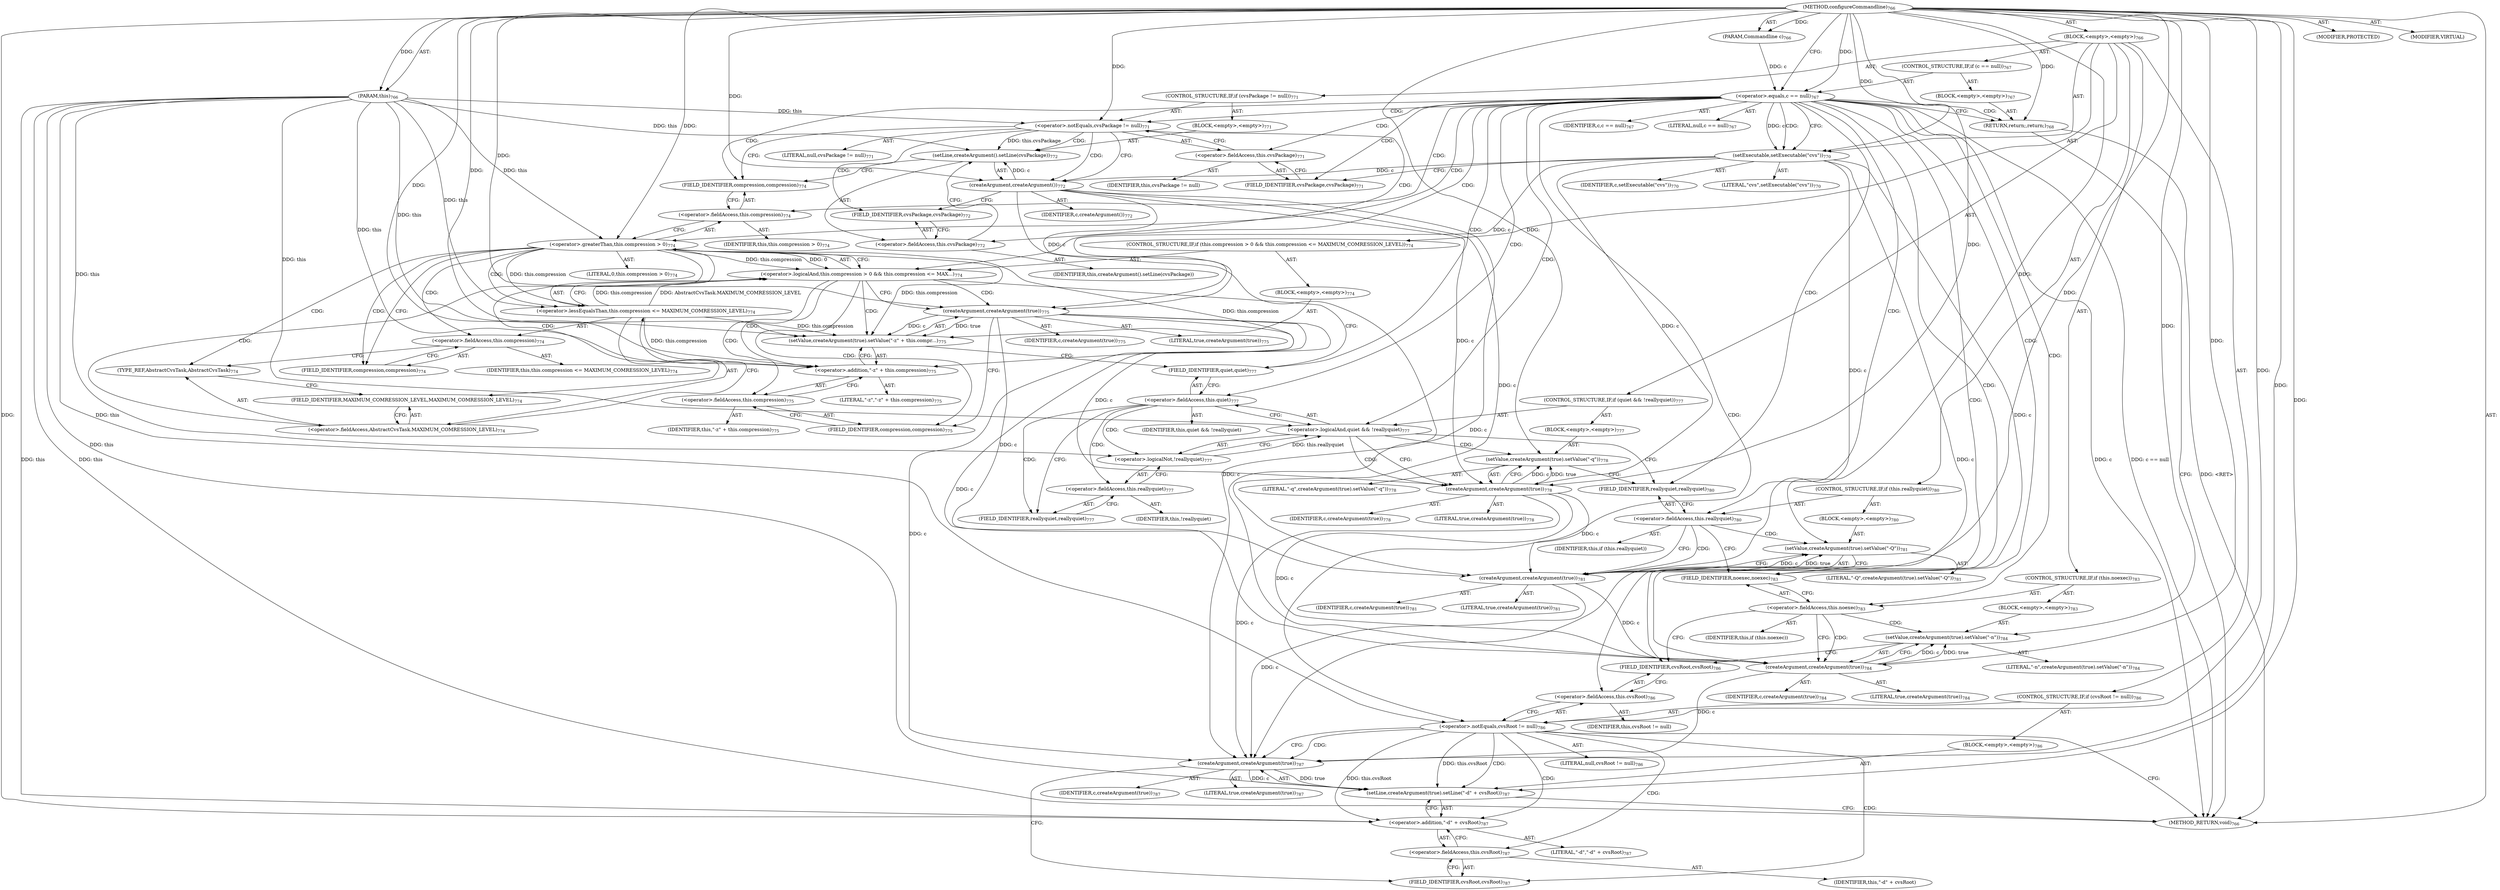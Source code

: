 digraph "configureCommandline" {  
"111669149731" [label = <(METHOD,configureCommandline)<SUB>766</SUB>> ]
"115964117021" [label = <(PARAM,this)<SUB>766</SUB>> ]
"115964117056" [label = <(PARAM,Commandline c)<SUB>766</SUB>> ]
"25769803880" [label = <(BLOCK,&lt;empty&gt;,&lt;empty&gt;)<SUB>766</SUB>> ]
"47244640311" [label = <(CONTROL_STRUCTURE,IF,if (c == null))<SUB>767</SUB>> ]
"30064771443" [label = <(&lt;operator&gt;.equals,c == null)<SUB>767</SUB>> ]
"68719477056" [label = <(IDENTIFIER,c,c == null)<SUB>767</SUB>> ]
"90194313281" [label = <(LITERAL,null,c == null)<SUB>767</SUB>> ]
"25769803881" [label = <(BLOCK,&lt;empty&gt;,&lt;empty&gt;)<SUB>767</SUB>> ]
"146028888075" [label = <(RETURN,return;,return;)<SUB>768</SUB>> ]
"30064771444" [label = <(setExecutable,setExecutable(&quot;cvs&quot;))<SUB>770</SUB>> ]
"68719477057" [label = <(IDENTIFIER,c,setExecutable(&quot;cvs&quot;))<SUB>770</SUB>> ]
"90194313282" [label = <(LITERAL,&quot;cvs&quot;,setExecutable(&quot;cvs&quot;))<SUB>770</SUB>> ]
"47244640312" [label = <(CONTROL_STRUCTURE,IF,if (cvsPackage != null))<SUB>771</SUB>> ]
"30064771445" [label = <(&lt;operator&gt;.notEquals,cvsPackage != null)<SUB>771</SUB>> ]
"30064771446" [label = <(&lt;operator&gt;.fieldAccess,this.cvsPackage)<SUB>771</SUB>> ]
"68719477058" [label = <(IDENTIFIER,this,cvsPackage != null)> ]
"55834574943" [label = <(FIELD_IDENTIFIER,cvsPackage,cvsPackage)<SUB>771</SUB>> ]
"90194313283" [label = <(LITERAL,null,cvsPackage != null)<SUB>771</SUB>> ]
"25769803882" [label = <(BLOCK,&lt;empty&gt;,&lt;empty&gt;)<SUB>771</SUB>> ]
"30064771447" [label = <(setLine,createArgument().setLine(cvsPackage))<SUB>772</SUB>> ]
"30064771448" [label = <(createArgument,createArgument())<SUB>772</SUB>> ]
"68719477059" [label = <(IDENTIFIER,c,createArgument())<SUB>772</SUB>> ]
"30064771449" [label = <(&lt;operator&gt;.fieldAccess,this.cvsPackage)<SUB>772</SUB>> ]
"68719477060" [label = <(IDENTIFIER,this,createArgument().setLine(cvsPackage))> ]
"55834574944" [label = <(FIELD_IDENTIFIER,cvsPackage,cvsPackage)<SUB>772</SUB>> ]
"47244640313" [label = <(CONTROL_STRUCTURE,IF,if (this.compression &gt; 0 &amp;&amp; this.compression &lt;= MAXIMUM_COMRESSION_LEVEL))<SUB>774</SUB>> ]
"30064771450" [label = <(&lt;operator&gt;.logicalAnd,this.compression &gt; 0 &amp;&amp; this.compression &lt;= MAX...)<SUB>774</SUB>> ]
"30064771451" [label = <(&lt;operator&gt;.greaterThan,this.compression &gt; 0)<SUB>774</SUB>> ]
"30064771452" [label = <(&lt;operator&gt;.fieldAccess,this.compression)<SUB>774</SUB>> ]
"68719476803" [label = <(IDENTIFIER,this,this.compression &gt; 0)<SUB>774</SUB>> ]
"55834574945" [label = <(FIELD_IDENTIFIER,compression,compression)<SUB>774</SUB>> ]
"90194313284" [label = <(LITERAL,0,this.compression &gt; 0)<SUB>774</SUB>> ]
"30064771453" [label = <(&lt;operator&gt;.lessEqualsThan,this.compression &lt;= MAXIMUM_COMRESSION_LEVEL)<SUB>774</SUB>> ]
"30064771454" [label = <(&lt;operator&gt;.fieldAccess,this.compression)<SUB>774</SUB>> ]
"68719476804" [label = <(IDENTIFIER,this,this.compression &lt;= MAXIMUM_COMRESSION_LEVEL)<SUB>774</SUB>> ]
"55834574946" [label = <(FIELD_IDENTIFIER,compression,compression)<SUB>774</SUB>> ]
"30064771455" [label = <(&lt;operator&gt;.fieldAccess,AbstractCvsTask.MAXIMUM_COMRESSION_LEVEL)<SUB>774</SUB>> ]
"180388626434" [label = <(TYPE_REF,AbstractCvsTask,AbstractCvsTask)<SUB>774</SUB>> ]
"55834574947" [label = <(FIELD_IDENTIFIER,MAXIMUM_COMRESSION_LEVEL,MAXIMUM_COMRESSION_LEVEL)<SUB>774</SUB>> ]
"25769803883" [label = <(BLOCK,&lt;empty&gt;,&lt;empty&gt;)<SUB>774</SUB>> ]
"30064771456" [label = <(setValue,createArgument(true).setValue(&quot;-z&quot; + this.compr...)<SUB>775</SUB>> ]
"30064771457" [label = <(createArgument,createArgument(true))<SUB>775</SUB>> ]
"68719477061" [label = <(IDENTIFIER,c,createArgument(true))<SUB>775</SUB>> ]
"90194313285" [label = <(LITERAL,true,createArgument(true))<SUB>775</SUB>> ]
"30064771458" [label = <(&lt;operator&gt;.addition,&quot;-z&quot; + this.compression)<SUB>775</SUB>> ]
"90194313286" [label = <(LITERAL,&quot;-z&quot;,&quot;-z&quot; + this.compression)<SUB>775</SUB>> ]
"30064771459" [label = <(&lt;operator&gt;.fieldAccess,this.compression)<SUB>775</SUB>> ]
"68719476805" [label = <(IDENTIFIER,this,&quot;-z&quot; + this.compression)<SUB>775</SUB>> ]
"55834574948" [label = <(FIELD_IDENTIFIER,compression,compression)<SUB>775</SUB>> ]
"47244640314" [label = <(CONTROL_STRUCTURE,IF,if (quiet &amp;&amp; !reallyquiet))<SUB>777</SUB>> ]
"30064771460" [label = <(&lt;operator&gt;.logicalAnd,quiet &amp;&amp; !reallyquiet)<SUB>777</SUB>> ]
"30064771461" [label = <(&lt;operator&gt;.fieldAccess,this.quiet)<SUB>777</SUB>> ]
"68719477062" [label = <(IDENTIFIER,this,quiet &amp;&amp; !reallyquiet)> ]
"55834574949" [label = <(FIELD_IDENTIFIER,quiet,quiet)<SUB>777</SUB>> ]
"30064771462" [label = <(&lt;operator&gt;.logicalNot,!reallyquiet)<SUB>777</SUB>> ]
"30064771463" [label = <(&lt;operator&gt;.fieldAccess,this.reallyquiet)<SUB>777</SUB>> ]
"68719477063" [label = <(IDENTIFIER,this,!reallyquiet)> ]
"55834574950" [label = <(FIELD_IDENTIFIER,reallyquiet,reallyquiet)<SUB>777</SUB>> ]
"25769803884" [label = <(BLOCK,&lt;empty&gt;,&lt;empty&gt;)<SUB>777</SUB>> ]
"30064771464" [label = <(setValue,createArgument(true).setValue(&quot;-q&quot;))<SUB>778</SUB>> ]
"30064771465" [label = <(createArgument,createArgument(true))<SUB>778</SUB>> ]
"68719477064" [label = <(IDENTIFIER,c,createArgument(true))<SUB>778</SUB>> ]
"90194313287" [label = <(LITERAL,true,createArgument(true))<SUB>778</SUB>> ]
"90194313288" [label = <(LITERAL,&quot;-q&quot;,createArgument(true).setValue(&quot;-q&quot;))<SUB>778</SUB>> ]
"47244640315" [label = <(CONTROL_STRUCTURE,IF,if (this.reallyquiet))<SUB>780</SUB>> ]
"30064771466" [label = <(&lt;operator&gt;.fieldAccess,this.reallyquiet)<SUB>780</SUB>> ]
"68719477065" [label = <(IDENTIFIER,this,if (this.reallyquiet))> ]
"55834574951" [label = <(FIELD_IDENTIFIER,reallyquiet,reallyquiet)<SUB>780</SUB>> ]
"25769803885" [label = <(BLOCK,&lt;empty&gt;,&lt;empty&gt;)<SUB>780</SUB>> ]
"30064771467" [label = <(setValue,createArgument(true).setValue(&quot;-Q&quot;))<SUB>781</SUB>> ]
"30064771468" [label = <(createArgument,createArgument(true))<SUB>781</SUB>> ]
"68719477066" [label = <(IDENTIFIER,c,createArgument(true))<SUB>781</SUB>> ]
"90194313289" [label = <(LITERAL,true,createArgument(true))<SUB>781</SUB>> ]
"90194313290" [label = <(LITERAL,&quot;-Q&quot;,createArgument(true).setValue(&quot;-Q&quot;))<SUB>781</SUB>> ]
"47244640316" [label = <(CONTROL_STRUCTURE,IF,if (this.noexec))<SUB>783</SUB>> ]
"30064771469" [label = <(&lt;operator&gt;.fieldAccess,this.noexec)<SUB>783</SUB>> ]
"68719477067" [label = <(IDENTIFIER,this,if (this.noexec))> ]
"55834574952" [label = <(FIELD_IDENTIFIER,noexec,noexec)<SUB>783</SUB>> ]
"25769803886" [label = <(BLOCK,&lt;empty&gt;,&lt;empty&gt;)<SUB>783</SUB>> ]
"30064771470" [label = <(setValue,createArgument(true).setValue(&quot;-n&quot;))<SUB>784</SUB>> ]
"30064771471" [label = <(createArgument,createArgument(true))<SUB>784</SUB>> ]
"68719477068" [label = <(IDENTIFIER,c,createArgument(true))<SUB>784</SUB>> ]
"90194313291" [label = <(LITERAL,true,createArgument(true))<SUB>784</SUB>> ]
"90194313292" [label = <(LITERAL,&quot;-n&quot;,createArgument(true).setValue(&quot;-n&quot;))<SUB>784</SUB>> ]
"47244640317" [label = <(CONTROL_STRUCTURE,IF,if (cvsRoot != null))<SUB>786</SUB>> ]
"30064771472" [label = <(&lt;operator&gt;.notEquals,cvsRoot != null)<SUB>786</SUB>> ]
"30064771473" [label = <(&lt;operator&gt;.fieldAccess,this.cvsRoot)<SUB>786</SUB>> ]
"68719477069" [label = <(IDENTIFIER,this,cvsRoot != null)> ]
"55834574953" [label = <(FIELD_IDENTIFIER,cvsRoot,cvsRoot)<SUB>786</SUB>> ]
"90194313293" [label = <(LITERAL,null,cvsRoot != null)<SUB>786</SUB>> ]
"25769803887" [label = <(BLOCK,&lt;empty&gt;,&lt;empty&gt;)<SUB>786</SUB>> ]
"30064771474" [label = <(setLine,createArgument(true).setLine(&quot;-d&quot; + cvsRoot))<SUB>787</SUB>> ]
"30064771475" [label = <(createArgument,createArgument(true))<SUB>787</SUB>> ]
"68719477070" [label = <(IDENTIFIER,c,createArgument(true))<SUB>787</SUB>> ]
"90194313294" [label = <(LITERAL,true,createArgument(true))<SUB>787</SUB>> ]
"30064771476" [label = <(&lt;operator&gt;.addition,&quot;-d&quot; + cvsRoot)<SUB>787</SUB>> ]
"90194313295" [label = <(LITERAL,&quot;-d&quot;,&quot;-d&quot; + cvsRoot)<SUB>787</SUB>> ]
"30064771477" [label = <(&lt;operator&gt;.fieldAccess,this.cvsRoot)<SUB>787</SUB>> ]
"68719477071" [label = <(IDENTIFIER,this,&quot;-d&quot; + cvsRoot)> ]
"55834574954" [label = <(FIELD_IDENTIFIER,cvsRoot,cvsRoot)<SUB>787</SUB>> ]
"133143986272" [label = <(MODIFIER,PROTECTED)> ]
"133143986273" [label = <(MODIFIER,VIRTUAL)> ]
"128849018915" [label = <(METHOD_RETURN,void)<SUB>766</SUB>> ]
  "111669149731" -> "115964117021"  [ label = "AST: "] 
  "111669149731" -> "115964117056"  [ label = "AST: "] 
  "111669149731" -> "25769803880"  [ label = "AST: "] 
  "111669149731" -> "133143986272"  [ label = "AST: "] 
  "111669149731" -> "133143986273"  [ label = "AST: "] 
  "111669149731" -> "128849018915"  [ label = "AST: "] 
  "25769803880" -> "47244640311"  [ label = "AST: "] 
  "25769803880" -> "30064771444"  [ label = "AST: "] 
  "25769803880" -> "47244640312"  [ label = "AST: "] 
  "25769803880" -> "47244640313"  [ label = "AST: "] 
  "25769803880" -> "47244640314"  [ label = "AST: "] 
  "25769803880" -> "47244640315"  [ label = "AST: "] 
  "25769803880" -> "47244640316"  [ label = "AST: "] 
  "25769803880" -> "47244640317"  [ label = "AST: "] 
  "47244640311" -> "30064771443"  [ label = "AST: "] 
  "47244640311" -> "25769803881"  [ label = "AST: "] 
  "30064771443" -> "68719477056"  [ label = "AST: "] 
  "30064771443" -> "90194313281"  [ label = "AST: "] 
  "25769803881" -> "146028888075"  [ label = "AST: "] 
  "30064771444" -> "68719477057"  [ label = "AST: "] 
  "30064771444" -> "90194313282"  [ label = "AST: "] 
  "47244640312" -> "30064771445"  [ label = "AST: "] 
  "47244640312" -> "25769803882"  [ label = "AST: "] 
  "30064771445" -> "30064771446"  [ label = "AST: "] 
  "30064771445" -> "90194313283"  [ label = "AST: "] 
  "30064771446" -> "68719477058"  [ label = "AST: "] 
  "30064771446" -> "55834574943"  [ label = "AST: "] 
  "25769803882" -> "30064771447"  [ label = "AST: "] 
  "30064771447" -> "30064771448"  [ label = "AST: "] 
  "30064771447" -> "30064771449"  [ label = "AST: "] 
  "30064771448" -> "68719477059"  [ label = "AST: "] 
  "30064771449" -> "68719477060"  [ label = "AST: "] 
  "30064771449" -> "55834574944"  [ label = "AST: "] 
  "47244640313" -> "30064771450"  [ label = "AST: "] 
  "47244640313" -> "25769803883"  [ label = "AST: "] 
  "30064771450" -> "30064771451"  [ label = "AST: "] 
  "30064771450" -> "30064771453"  [ label = "AST: "] 
  "30064771451" -> "30064771452"  [ label = "AST: "] 
  "30064771451" -> "90194313284"  [ label = "AST: "] 
  "30064771452" -> "68719476803"  [ label = "AST: "] 
  "30064771452" -> "55834574945"  [ label = "AST: "] 
  "30064771453" -> "30064771454"  [ label = "AST: "] 
  "30064771453" -> "30064771455"  [ label = "AST: "] 
  "30064771454" -> "68719476804"  [ label = "AST: "] 
  "30064771454" -> "55834574946"  [ label = "AST: "] 
  "30064771455" -> "180388626434"  [ label = "AST: "] 
  "30064771455" -> "55834574947"  [ label = "AST: "] 
  "25769803883" -> "30064771456"  [ label = "AST: "] 
  "30064771456" -> "30064771457"  [ label = "AST: "] 
  "30064771456" -> "30064771458"  [ label = "AST: "] 
  "30064771457" -> "68719477061"  [ label = "AST: "] 
  "30064771457" -> "90194313285"  [ label = "AST: "] 
  "30064771458" -> "90194313286"  [ label = "AST: "] 
  "30064771458" -> "30064771459"  [ label = "AST: "] 
  "30064771459" -> "68719476805"  [ label = "AST: "] 
  "30064771459" -> "55834574948"  [ label = "AST: "] 
  "47244640314" -> "30064771460"  [ label = "AST: "] 
  "47244640314" -> "25769803884"  [ label = "AST: "] 
  "30064771460" -> "30064771461"  [ label = "AST: "] 
  "30064771460" -> "30064771462"  [ label = "AST: "] 
  "30064771461" -> "68719477062"  [ label = "AST: "] 
  "30064771461" -> "55834574949"  [ label = "AST: "] 
  "30064771462" -> "30064771463"  [ label = "AST: "] 
  "30064771463" -> "68719477063"  [ label = "AST: "] 
  "30064771463" -> "55834574950"  [ label = "AST: "] 
  "25769803884" -> "30064771464"  [ label = "AST: "] 
  "30064771464" -> "30064771465"  [ label = "AST: "] 
  "30064771464" -> "90194313288"  [ label = "AST: "] 
  "30064771465" -> "68719477064"  [ label = "AST: "] 
  "30064771465" -> "90194313287"  [ label = "AST: "] 
  "47244640315" -> "30064771466"  [ label = "AST: "] 
  "47244640315" -> "25769803885"  [ label = "AST: "] 
  "30064771466" -> "68719477065"  [ label = "AST: "] 
  "30064771466" -> "55834574951"  [ label = "AST: "] 
  "25769803885" -> "30064771467"  [ label = "AST: "] 
  "30064771467" -> "30064771468"  [ label = "AST: "] 
  "30064771467" -> "90194313290"  [ label = "AST: "] 
  "30064771468" -> "68719477066"  [ label = "AST: "] 
  "30064771468" -> "90194313289"  [ label = "AST: "] 
  "47244640316" -> "30064771469"  [ label = "AST: "] 
  "47244640316" -> "25769803886"  [ label = "AST: "] 
  "30064771469" -> "68719477067"  [ label = "AST: "] 
  "30064771469" -> "55834574952"  [ label = "AST: "] 
  "25769803886" -> "30064771470"  [ label = "AST: "] 
  "30064771470" -> "30064771471"  [ label = "AST: "] 
  "30064771470" -> "90194313292"  [ label = "AST: "] 
  "30064771471" -> "68719477068"  [ label = "AST: "] 
  "30064771471" -> "90194313291"  [ label = "AST: "] 
  "47244640317" -> "30064771472"  [ label = "AST: "] 
  "47244640317" -> "25769803887"  [ label = "AST: "] 
  "30064771472" -> "30064771473"  [ label = "AST: "] 
  "30064771472" -> "90194313293"  [ label = "AST: "] 
  "30064771473" -> "68719477069"  [ label = "AST: "] 
  "30064771473" -> "55834574953"  [ label = "AST: "] 
  "25769803887" -> "30064771474"  [ label = "AST: "] 
  "30064771474" -> "30064771475"  [ label = "AST: "] 
  "30064771474" -> "30064771476"  [ label = "AST: "] 
  "30064771475" -> "68719477070"  [ label = "AST: "] 
  "30064771475" -> "90194313294"  [ label = "AST: "] 
  "30064771476" -> "90194313295"  [ label = "AST: "] 
  "30064771476" -> "30064771477"  [ label = "AST: "] 
  "30064771477" -> "68719477071"  [ label = "AST: "] 
  "30064771477" -> "55834574954"  [ label = "AST: "] 
  "30064771444" -> "55834574943"  [ label = "CFG: "] 
  "30064771443" -> "146028888075"  [ label = "CFG: "] 
  "30064771443" -> "30064771444"  [ label = "CFG: "] 
  "30064771445" -> "30064771448"  [ label = "CFG: "] 
  "30064771445" -> "55834574945"  [ label = "CFG: "] 
  "30064771450" -> "30064771457"  [ label = "CFG: "] 
  "30064771450" -> "55834574949"  [ label = "CFG: "] 
  "30064771460" -> "30064771465"  [ label = "CFG: "] 
  "30064771460" -> "55834574951"  [ label = "CFG: "] 
  "30064771466" -> "30064771468"  [ label = "CFG: "] 
  "30064771466" -> "55834574952"  [ label = "CFG: "] 
  "30064771469" -> "30064771471"  [ label = "CFG: "] 
  "30064771469" -> "55834574953"  [ label = "CFG: "] 
  "30064771472" -> "128849018915"  [ label = "CFG: "] 
  "30064771472" -> "30064771475"  [ label = "CFG: "] 
  "146028888075" -> "128849018915"  [ label = "CFG: "] 
  "30064771446" -> "30064771445"  [ label = "CFG: "] 
  "30064771447" -> "55834574945"  [ label = "CFG: "] 
  "30064771451" -> "30064771450"  [ label = "CFG: "] 
  "30064771451" -> "55834574946"  [ label = "CFG: "] 
  "30064771453" -> "30064771450"  [ label = "CFG: "] 
  "30064771456" -> "55834574949"  [ label = "CFG: "] 
  "30064771461" -> "30064771460"  [ label = "CFG: "] 
  "30064771461" -> "55834574950"  [ label = "CFG: "] 
  "30064771462" -> "30064771460"  [ label = "CFG: "] 
  "30064771464" -> "55834574951"  [ label = "CFG: "] 
  "55834574951" -> "30064771466"  [ label = "CFG: "] 
  "30064771467" -> "55834574952"  [ label = "CFG: "] 
  "55834574952" -> "30064771469"  [ label = "CFG: "] 
  "30064771470" -> "55834574953"  [ label = "CFG: "] 
  "30064771473" -> "30064771472"  [ label = "CFG: "] 
  "30064771474" -> "128849018915"  [ label = "CFG: "] 
  "55834574943" -> "30064771446"  [ label = "CFG: "] 
  "30064771448" -> "55834574944"  [ label = "CFG: "] 
  "30064771449" -> "30064771447"  [ label = "CFG: "] 
  "30064771452" -> "30064771451"  [ label = "CFG: "] 
  "30064771454" -> "180388626434"  [ label = "CFG: "] 
  "30064771455" -> "30064771453"  [ label = "CFG: "] 
  "30064771457" -> "55834574948"  [ label = "CFG: "] 
  "30064771458" -> "30064771456"  [ label = "CFG: "] 
  "55834574949" -> "30064771461"  [ label = "CFG: "] 
  "30064771463" -> "30064771462"  [ label = "CFG: "] 
  "30064771465" -> "30064771464"  [ label = "CFG: "] 
  "30064771468" -> "30064771467"  [ label = "CFG: "] 
  "30064771471" -> "30064771470"  [ label = "CFG: "] 
  "55834574953" -> "30064771473"  [ label = "CFG: "] 
  "30064771475" -> "55834574954"  [ label = "CFG: "] 
  "30064771476" -> "30064771474"  [ label = "CFG: "] 
  "55834574944" -> "30064771449"  [ label = "CFG: "] 
  "55834574945" -> "30064771452"  [ label = "CFG: "] 
  "55834574946" -> "30064771454"  [ label = "CFG: "] 
  "180388626434" -> "55834574947"  [ label = "CFG: "] 
  "55834574947" -> "30064771455"  [ label = "CFG: "] 
  "30064771459" -> "30064771458"  [ label = "CFG: "] 
  "55834574950" -> "30064771463"  [ label = "CFG: "] 
  "30064771477" -> "30064771476"  [ label = "CFG: "] 
  "55834574948" -> "30064771459"  [ label = "CFG: "] 
  "55834574954" -> "30064771477"  [ label = "CFG: "] 
  "111669149731" -> "30064771443"  [ label = "CFG: "] 
  "146028888075" -> "128849018915"  [ label = "DDG: &lt;RET&gt;"] 
  "115964117021" -> "128849018915"  [ label = "DDG: this"] 
  "30064771443" -> "128849018915"  [ label = "DDG: c"] 
  "30064771443" -> "128849018915"  [ label = "DDG: c == null"] 
  "111669149731" -> "115964117021"  [ label = "DDG: "] 
  "111669149731" -> "115964117056"  [ label = "DDG: "] 
  "30064771443" -> "30064771444"  [ label = "DDG: c"] 
  "111669149731" -> "30064771444"  [ label = "DDG: "] 
  "115964117056" -> "30064771443"  [ label = "DDG: c"] 
  "111669149731" -> "30064771443"  [ label = "DDG: "] 
  "111669149731" -> "146028888075"  [ label = "DDG: "] 
  "115964117021" -> "30064771445"  [ label = "DDG: this"] 
  "111669149731" -> "30064771445"  [ label = "DDG: "] 
  "30064771451" -> "30064771450"  [ label = "DDG: this.compression"] 
  "30064771451" -> "30064771450"  [ label = "DDG: 0"] 
  "30064771453" -> "30064771450"  [ label = "DDG: this.compression"] 
  "30064771453" -> "30064771450"  [ label = "DDG: AbstractCvsTask.MAXIMUM_COMRESSION_LEVEL"] 
  "115964117021" -> "30064771460"  [ label = "DDG: this"] 
  "30064771462" -> "30064771460"  [ label = "DDG: this.reallyquiet"] 
  "115964117021" -> "30064771472"  [ label = "DDG: this"] 
  "111669149731" -> "30064771472"  [ label = "DDG: "] 
  "30064771448" -> "30064771447"  [ label = "DDG: c"] 
  "115964117021" -> "30064771447"  [ label = "DDG: this"] 
  "30064771445" -> "30064771447"  [ label = "DDG: this.cvsPackage"] 
  "115964117021" -> "30064771451"  [ label = "DDG: this"] 
  "111669149731" -> "30064771451"  [ label = "DDG: "] 
  "115964117021" -> "30064771453"  [ label = "DDG: this"] 
  "30064771451" -> "30064771453"  [ label = "DDG: this.compression"] 
  "30064771457" -> "30064771456"  [ label = "DDG: c"] 
  "30064771457" -> "30064771456"  [ label = "DDG: true"] 
  "111669149731" -> "30064771456"  [ label = "DDG: "] 
  "115964117021" -> "30064771456"  [ label = "DDG: this"] 
  "30064771451" -> "30064771456"  [ label = "DDG: this.compression"] 
  "30064771453" -> "30064771456"  [ label = "DDG: this.compression"] 
  "115964117021" -> "30064771462"  [ label = "DDG: this"] 
  "30064771465" -> "30064771464"  [ label = "DDG: c"] 
  "30064771465" -> "30064771464"  [ label = "DDG: true"] 
  "111669149731" -> "30064771464"  [ label = "DDG: "] 
  "30064771468" -> "30064771467"  [ label = "DDG: c"] 
  "30064771468" -> "30064771467"  [ label = "DDG: true"] 
  "111669149731" -> "30064771467"  [ label = "DDG: "] 
  "30064771471" -> "30064771470"  [ label = "DDG: c"] 
  "30064771471" -> "30064771470"  [ label = "DDG: true"] 
  "111669149731" -> "30064771470"  [ label = "DDG: "] 
  "30064771475" -> "30064771474"  [ label = "DDG: c"] 
  "30064771475" -> "30064771474"  [ label = "DDG: true"] 
  "111669149731" -> "30064771474"  [ label = "DDG: "] 
  "115964117021" -> "30064771474"  [ label = "DDG: this"] 
  "30064771472" -> "30064771474"  [ label = "DDG: this.cvsRoot"] 
  "30064771444" -> "30064771448"  [ label = "DDG: c"] 
  "111669149731" -> "30064771448"  [ label = "DDG: "] 
  "30064771444" -> "30064771457"  [ label = "DDG: c"] 
  "30064771448" -> "30064771457"  [ label = "DDG: c"] 
  "111669149731" -> "30064771457"  [ label = "DDG: "] 
  "111669149731" -> "30064771458"  [ label = "DDG: "] 
  "115964117021" -> "30064771458"  [ label = "DDG: this"] 
  "30064771451" -> "30064771458"  [ label = "DDG: this.compression"] 
  "30064771453" -> "30064771458"  [ label = "DDG: this.compression"] 
  "30064771444" -> "30064771465"  [ label = "DDG: c"] 
  "30064771448" -> "30064771465"  [ label = "DDG: c"] 
  "30064771457" -> "30064771465"  [ label = "DDG: c"] 
  "111669149731" -> "30064771465"  [ label = "DDG: "] 
  "30064771444" -> "30064771468"  [ label = "DDG: c"] 
  "30064771448" -> "30064771468"  [ label = "DDG: c"] 
  "30064771457" -> "30064771468"  [ label = "DDG: c"] 
  "30064771465" -> "30064771468"  [ label = "DDG: c"] 
  "111669149731" -> "30064771468"  [ label = "DDG: "] 
  "30064771444" -> "30064771471"  [ label = "DDG: c"] 
  "30064771448" -> "30064771471"  [ label = "DDG: c"] 
  "30064771457" -> "30064771471"  [ label = "DDG: c"] 
  "30064771465" -> "30064771471"  [ label = "DDG: c"] 
  "30064771468" -> "30064771471"  [ label = "DDG: c"] 
  "111669149731" -> "30064771471"  [ label = "DDG: "] 
  "30064771444" -> "30064771475"  [ label = "DDG: c"] 
  "30064771448" -> "30064771475"  [ label = "DDG: c"] 
  "30064771457" -> "30064771475"  [ label = "DDG: c"] 
  "30064771465" -> "30064771475"  [ label = "DDG: c"] 
  "30064771468" -> "30064771475"  [ label = "DDG: c"] 
  "30064771471" -> "30064771475"  [ label = "DDG: c"] 
  "111669149731" -> "30064771475"  [ label = "DDG: "] 
  "111669149731" -> "30064771476"  [ label = "DDG: "] 
  "115964117021" -> "30064771476"  [ label = "DDG: this"] 
  "30064771472" -> "30064771476"  [ label = "DDG: this.cvsRoot"] 
  "30064771443" -> "146028888075"  [ label = "CDG: "] 
  "30064771443" -> "55834574945"  [ label = "CDG: "] 
  "30064771443" -> "55834574943"  [ label = "CDG: "] 
  "30064771443" -> "55834574953"  [ label = "CDG: "] 
  "30064771443" -> "55834574952"  [ label = "CDG: "] 
  "30064771443" -> "55834574951"  [ label = "CDG: "] 
  "30064771443" -> "55834574949"  [ label = "CDG: "] 
  "30064771443" -> "30064771452"  [ label = "CDG: "] 
  "30064771443" -> "30064771451"  [ label = "CDG: "] 
  "30064771443" -> "30064771450"  [ label = "CDG: "] 
  "30064771443" -> "30064771461"  [ label = "CDG: "] 
  "30064771443" -> "30064771460"  [ label = "CDG: "] 
  "30064771443" -> "30064771469"  [ label = "CDG: "] 
  "30064771443" -> "30064771466"  [ label = "CDG: "] 
  "30064771443" -> "30064771473"  [ label = "CDG: "] 
  "30064771443" -> "30064771472"  [ label = "CDG: "] 
  "30064771443" -> "30064771446"  [ label = "CDG: "] 
  "30064771443" -> "30064771445"  [ label = "CDG: "] 
  "30064771443" -> "30064771444"  [ label = "CDG: "] 
  "30064771445" -> "55834574944"  [ label = "CDG: "] 
  "30064771445" -> "30064771449"  [ label = "CDG: "] 
  "30064771445" -> "30064771448"  [ label = "CDG: "] 
  "30064771445" -> "30064771447"  [ label = "CDG: "] 
  "30064771450" -> "55834574948"  [ label = "CDG: "] 
  "30064771450" -> "30064771459"  [ label = "CDG: "] 
  "30064771450" -> "30064771458"  [ label = "CDG: "] 
  "30064771450" -> "30064771457"  [ label = "CDG: "] 
  "30064771450" -> "30064771456"  [ label = "CDG: "] 
  "30064771460" -> "30064771465"  [ label = "CDG: "] 
  "30064771460" -> "30064771464"  [ label = "CDG: "] 
  "30064771466" -> "30064771468"  [ label = "CDG: "] 
  "30064771466" -> "30064771467"  [ label = "CDG: "] 
  "30064771469" -> "30064771470"  [ label = "CDG: "] 
  "30064771469" -> "30064771471"  [ label = "CDG: "] 
  "30064771472" -> "55834574954"  [ label = "CDG: "] 
  "30064771472" -> "30064771477"  [ label = "CDG: "] 
  "30064771472" -> "30064771476"  [ label = "CDG: "] 
  "30064771472" -> "30064771475"  [ label = "CDG: "] 
  "30064771472" -> "30064771474"  [ label = "CDG: "] 
  "30064771451" -> "180388626434"  [ label = "CDG: "] 
  "30064771451" -> "55834574947"  [ label = "CDG: "] 
  "30064771451" -> "55834574946"  [ label = "CDG: "] 
  "30064771451" -> "30064771454"  [ label = "CDG: "] 
  "30064771451" -> "30064771453"  [ label = "CDG: "] 
  "30064771451" -> "30064771455"  [ label = "CDG: "] 
  "30064771461" -> "55834574950"  [ label = "CDG: "] 
  "30064771461" -> "30064771462"  [ label = "CDG: "] 
  "30064771461" -> "30064771463"  [ label = "CDG: "] 
}
